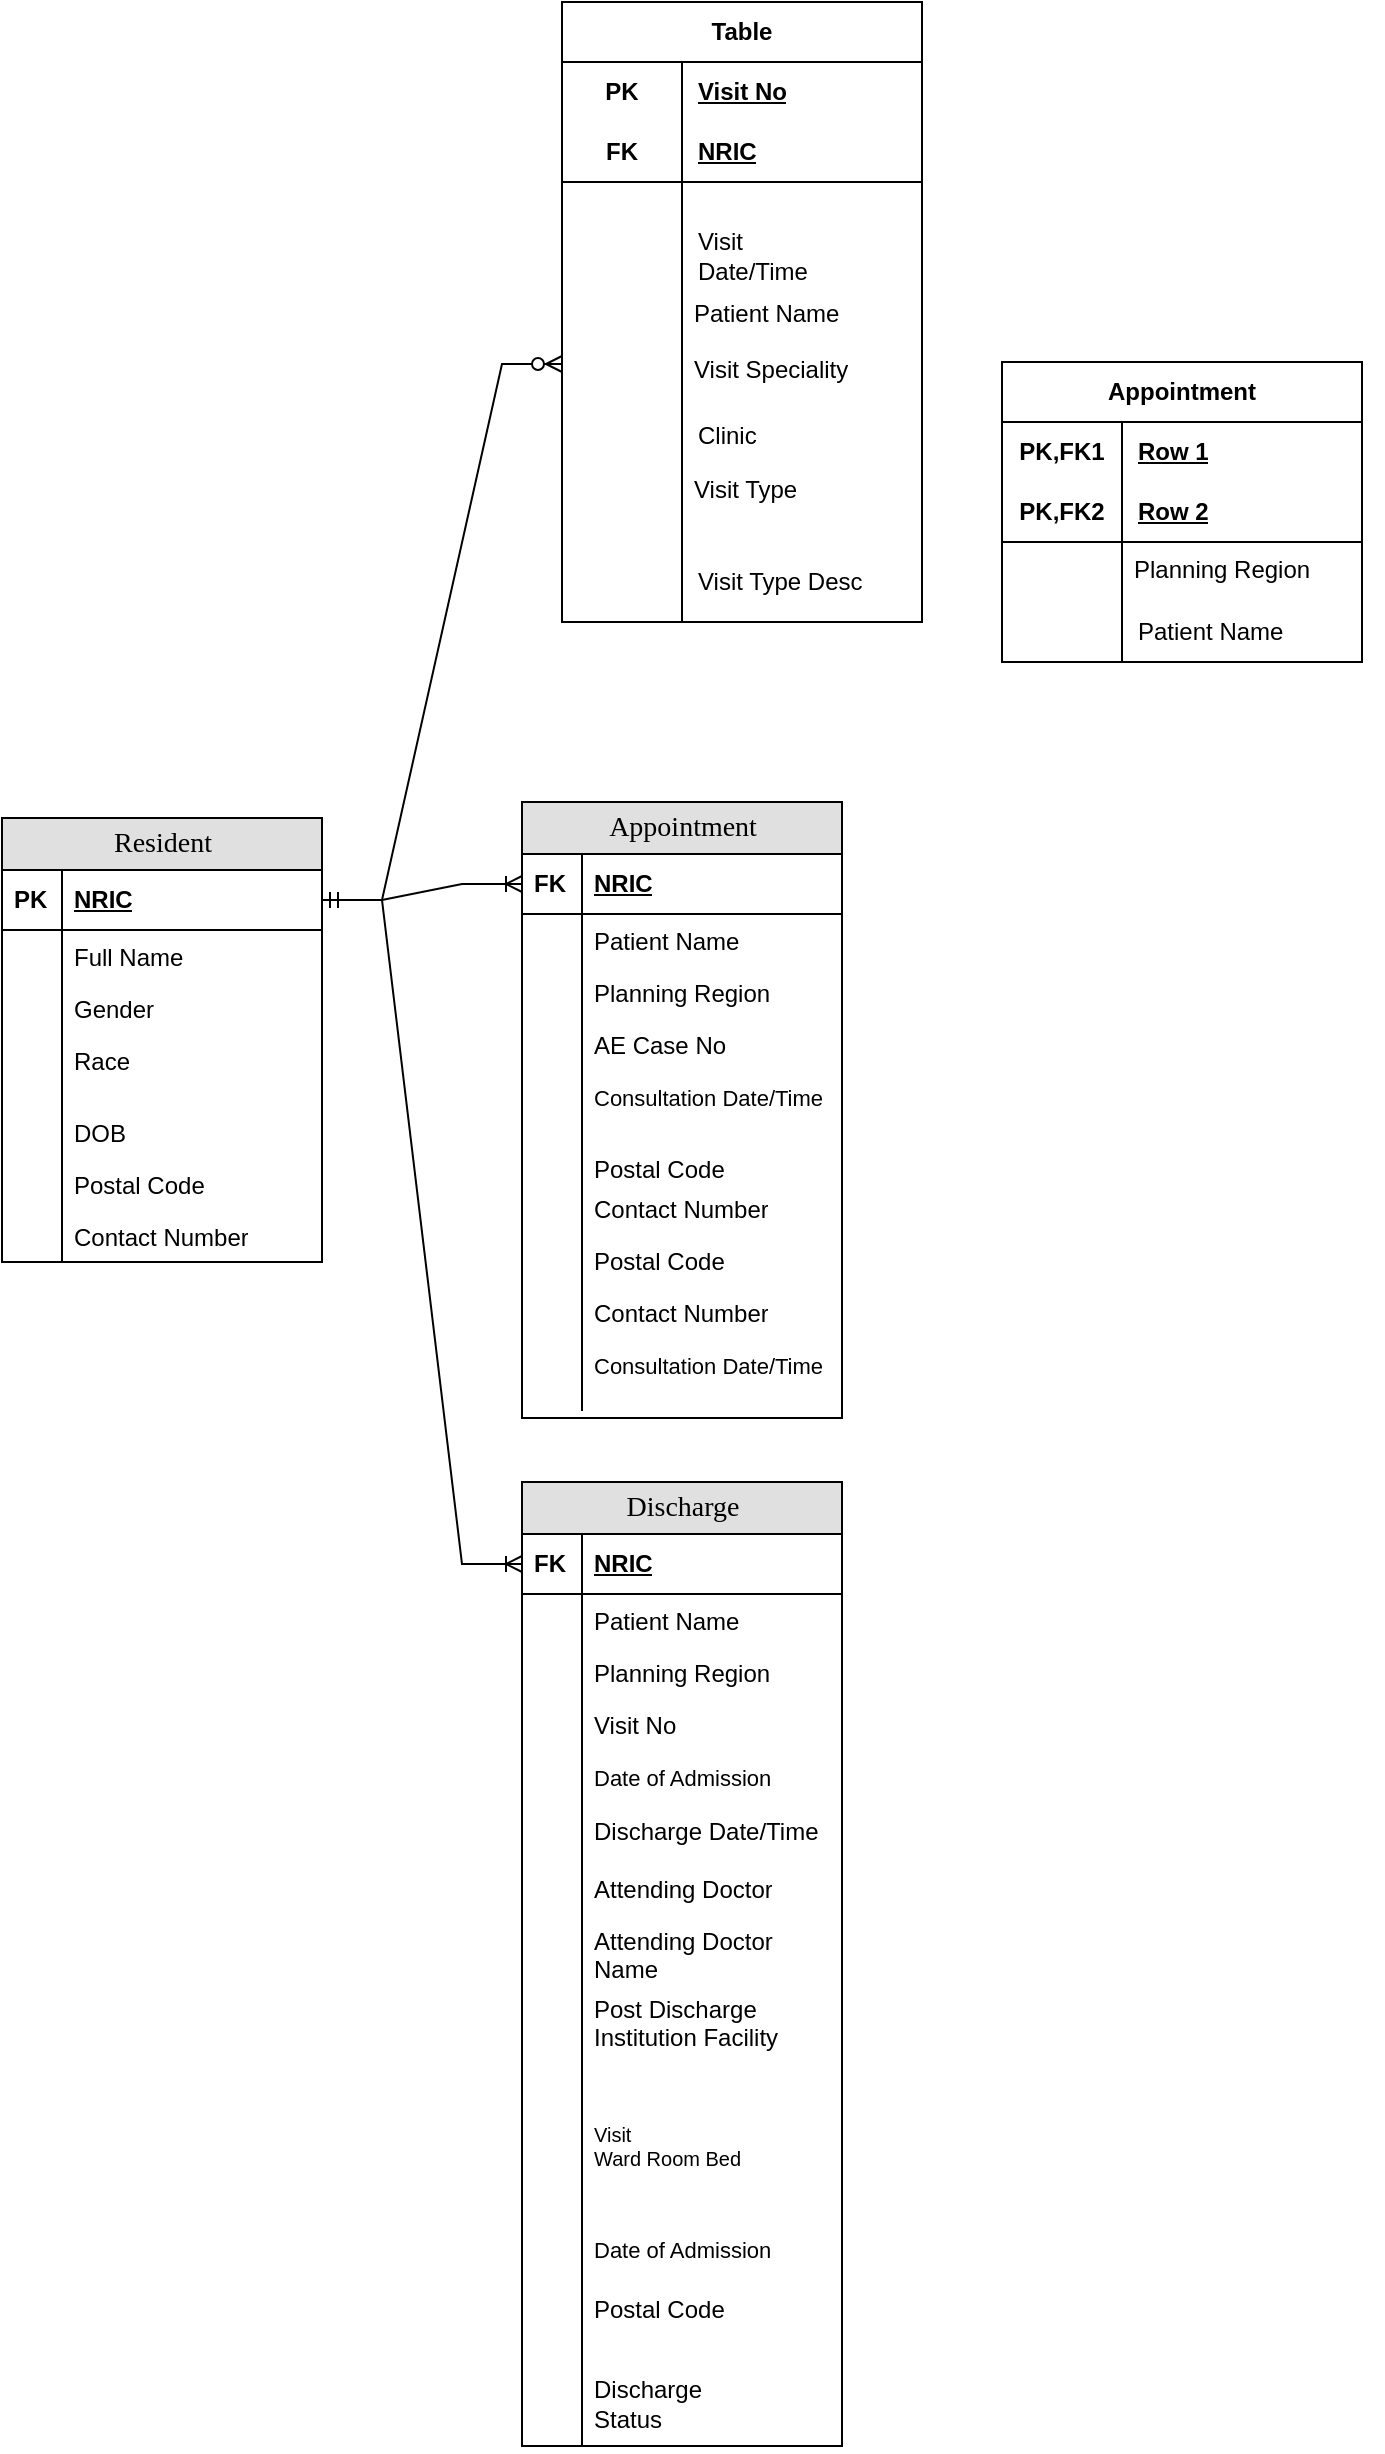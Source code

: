 <mxfile version="21.6.8" type="github">
  <diagram name="Page-1" id="e56a1550-8fbb-45ad-956c-1786394a9013">
    <mxGraphModel dx="739" dy="1280" grid="1" gridSize="10" guides="1" tooltips="1" connect="1" arrows="1" fold="1" page="1" pageScale="1" pageWidth="1100" pageHeight="850" background="none" math="0" shadow="0">
      <root>
        <object label="" Country="" id="0">
          <mxCell />
        </object>
        <mxCell id="1" parent="0" />
        <mxCell id="2e49270ec7c68f3f-80" value="Resident" style="swimlane;html=1;fontStyle=0;childLayout=stackLayout;horizontal=1;startSize=26;fillColor=#e0e0e0;horizontalStack=0;resizeParent=1;resizeLast=0;collapsible=1;marginBottom=0;swimlaneFillColor=#ffffff;align=center;rounded=0;shadow=0;comic=0;labelBackgroundColor=none;strokeWidth=1;fontFamily=Verdana;fontSize=14" parent="1" vertex="1">
          <mxGeometry x="30" y="358" width="160" height="222" as="geometry" />
        </mxCell>
        <object label="NRIC" id="2e49270ec7c68f3f-81">
          <mxCell style="shape=partialRectangle;top=0;left=0;right=0;bottom=1;html=1;align=left;verticalAlign=middle;fillColor=none;spacingLeft=34;spacingRight=4;whiteSpace=wrap;overflow=hidden;rotatable=0;points=[[0,0.5],[1,0.5]];portConstraint=eastwest;dropTarget=0;fontStyle=5;" parent="2e49270ec7c68f3f-80" vertex="1">
            <mxGeometry y="26" width="160" height="30" as="geometry" />
          </mxCell>
        </object>
        <mxCell id="2e49270ec7c68f3f-82" value="&lt;b&gt;PK&lt;/b&gt;" style="shape=partialRectangle;top=0;left=0;bottom=0;html=1;fillColor=none;align=left;verticalAlign=middle;spacingLeft=4;spacingRight=4;whiteSpace=wrap;overflow=hidden;rotatable=0;points=[];portConstraint=eastwest;part=1;" parent="2e49270ec7c68f3f-81" vertex="1" connectable="0">
          <mxGeometry width="30" height="30" as="geometry" />
        </mxCell>
        <mxCell id="2e49270ec7c68f3f-83" value="Full Name" style="shape=partialRectangle;top=0;left=0;right=0;bottom=0;html=1;align=left;verticalAlign=top;fillColor=none;spacingLeft=34;spacingRight=4;whiteSpace=wrap;overflow=hidden;rotatable=0;points=[[0,0.5],[1,0.5]];portConstraint=eastwest;dropTarget=0;" parent="2e49270ec7c68f3f-80" vertex="1">
          <mxGeometry y="56" width="160" height="26" as="geometry" />
        </mxCell>
        <mxCell id="2e49270ec7c68f3f-84" value="" style="shape=partialRectangle;top=0;left=0;bottom=0;html=1;fillColor=none;align=left;verticalAlign=top;spacingLeft=4;spacingRight=4;whiteSpace=wrap;overflow=hidden;rotatable=0;points=[];portConstraint=eastwest;part=1;" parent="2e49270ec7c68f3f-83" vertex="1" connectable="0">
          <mxGeometry width="30" height="26" as="geometry" />
        </mxCell>
        <mxCell id="2e49270ec7c68f3f-85" value="Gender" style="shape=partialRectangle;top=0;left=0;right=0;bottom=0;html=1;align=left;verticalAlign=top;fillColor=none;spacingLeft=34;spacingRight=4;whiteSpace=wrap;overflow=hidden;rotatable=0;points=[[0,0.5],[1,0.5]];portConstraint=eastwest;dropTarget=0;" parent="2e49270ec7c68f3f-80" vertex="1">
          <mxGeometry y="82" width="160" height="26" as="geometry" />
        </mxCell>
        <mxCell id="2e49270ec7c68f3f-86" value="" style="shape=partialRectangle;top=0;left=0;bottom=0;html=1;fillColor=none;align=left;verticalAlign=top;spacingLeft=4;spacingRight=4;whiteSpace=wrap;overflow=hidden;rotatable=0;points=[];portConstraint=eastwest;part=1;" parent="2e49270ec7c68f3f-85" vertex="1" connectable="0">
          <mxGeometry width="30" height="26" as="geometry" />
        </mxCell>
        <object label="Race&lt;br&gt;" NRIC="" id="2e49270ec7c68f3f-87">
          <mxCell style="shape=partialRectangle;top=0;left=0;right=0;bottom=0;html=1;align=left;verticalAlign=top;fillColor=none;spacingLeft=34;spacingRight=4;whiteSpace=wrap;overflow=hidden;rotatable=0;points=[[0,0.5],[1,0.5]];portConstraint=eastwest;dropTarget=0;" parent="2e49270ec7c68f3f-80" vertex="1">
            <mxGeometry y="108" width="160" height="26" as="geometry" />
          </mxCell>
        </object>
        <mxCell id="2e49270ec7c68f3f-88" value="" style="shape=partialRectangle;top=0;left=0;bottom=0;html=1;fillColor=none;align=left;verticalAlign=top;spacingLeft=4;spacingRight=4;whiteSpace=wrap;overflow=hidden;rotatable=0;points=[];portConstraint=eastwest;part=1;" parent="2e49270ec7c68f3f-87" vertex="1" connectable="0">
          <mxGeometry width="30" height="26" as="geometry" />
        </mxCell>
        <mxCell id="2e49270ec7c68f3f-89" value="" style="shape=partialRectangle;top=0;left=0;right=0;bottom=0;html=1;align=left;verticalAlign=top;fillColor=none;spacingLeft=34;spacingRight=4;whiteSpace=wrap;overflow=hidden;rotatable=0;points=[[0,0.5],[1,0.5]];portConstraint=eastwest;dropTarget=0;" parent="2e49270ec7c68f3f-80" vertex="1">
          <mxGeometry y="134" width="160" height="10" as="geometry" />
        </mxCell>
        <mxCell id="2e49270ec7c68f3f-90" value="" style="shape=partialRectangle;top=0;left=0;bottom=0;html=1;fillColor=none;align=left;verticalAlign=top;spacingLeft=4;spacingRight=4;whiteSpace=wrap;overflow=hidden;rotatable=0;points=[];portConstraint=eastwest;part=1;" parent="2e49270ec7c68f3f-89" vertex="1" connectable="0">
          <mxGeometry width="30" height="10" as="geometry" />
        </mxCell>
        <mxCell id="mO2ZwVABica-r8AVi01O-3" value="DOB" style="shape=partialRectangle;top=0;left=0;right=0;bottom=0;html=1;align=left;verticalAlign=top;fillColor=none;spacingLeft=34;spacingRight=4;whiteSpace=wrap;overflow=hidden;rotatable=0;points=[[0,0.5],[1,0.5]];portConstraint=eastwest;dropTarget=0;" vertex="1" parent="2e49270ec7c68f3f-80">
          <mxGeometry y="144" width="160" height="26" as="geometry" />
        </mxCell>
        <mxCell id="mO2ZwVABica-r8AVi01O-4" value="" style="shape=partialRectangle;top=0;left=0;bottom=0;html=1;fillColor=none;align=left;verticalAlign=top;spacingLeft=4;spacingRight=4;whiteSpace=wrap;overflow=hidden;rotatable=0;points=[];portConstraint=eastwest;part=1;" vertex="1" connectable="0" parent="mO2ZwVABica-r8AVi01O-3">
          <mxGeometry width="30" height="26" as="geometry" />
        </mxCell>
        <mxCell id="mO2ZwVABica-r8AVi01O-5" value="Postal Code" style="shape=partialRectangle;top=0;left=0;right=0;bottom=0;html=1;align=left;verticalAlign=top;fillColor=none;spacingLeft=34;spacingRight=4;whiteSpace=wrap;overflow=hidden;rotatable=0;points=[[0,0.5],[1,0.5]];portConstraint=eastwest;dropTarget=0;" vertex="1" parent="2e49270ec7c68f3f-80">
          <mxGeometry y="170" width="160" height="26" as="geometry" />
        </mxCell>
        <mxCell id="mO2ZwVABica-r8AVi01O-6" value="" style="shape=partialRectangle;top=0;left=0;bottom=0;html=1;fillColor=none;align=left;verticalAlign=top;spacingLeft=4;spacingRight=4;whiteSpace=wrap;overflow=hidden;rotatable=0;points=[];portConstraint=eastwest;part=1;" vertex="1" connectable="0" parent="mO2ZwVABica-r8AVi01O-5">
          <mxGeometry width="30" height="26" as="geometry" />
        </mxCell>
        <mxCell id="mO2ZwVABica-r8AVi01O-7" value="Contact Number" style="shape=partialRectangle;top=0;left=0;right=0;bottom=0;html=1;align=left;verticalAlign=top;fillColor=none;spacingLeft=34;spacingRight=4;whiteSpace=wrap;overflow=hidden;rotatable=0;points=[[0,0.5],[1,0.5]];portConstraint=eastwest;dropTarget=0;" vertex="1" parent="2e49270ec7c68f3f-80">
          <mxGeometry y="196" width="160" height="26" as="geometry" />
        </mxCell>
        <mxCell id="mO2ZwVABica-r8AVi01O-8" value="" style="shape=partialRectangle;top=0;left=0;bottom=0;html=1;fillColor=none;align=left;verticalAlign=top;spacingLeft=4;spacingRight=4;whiteSpace=wrap;overflow=hidden;rotatable=0;points=[];portConstraint=eastwest;part=1;" vertex="1" connectable="0" parent="mO2ZwVABica-r8AVi01O-7">
          <mxGeometry width="30" height="26" as="geometry" />
        </mxCell>
        <mxCell id="mO2ZwVABica-r8AVi01O-9" value="Appointment" style="swimlane;html=1;fontStyle=0;childLayout=stackLayout;horizontal=1;startSize=26;fillColor=#e0e0e0;horizontalStack=0;resizeParent=1;resizeLast=0;collapsible=1;marginBottom=0;swimlaneFillColor=#ffffff;align=center;rounded=0;shadow=0;comic=0;labelBackgroundColor=none;strokeWidth=1;fontFamily=Verdana;fontSize=14" vertex="1" parent="1">
          <mxGeometry x="290" y="350" width="160" height="308" as="geometry" />
        </mxCell>
        <object label="NRIC" id="mO2ZwVABica-r8AVi01O-10">
          <mxCell style="shape=partialRectangle;top=0;left=0;right=0;bottom=1;html=1;align=left;verticalAlign=middle;fillColor=none;spacingLeft=34;spacingRight=4;whiteSpace=wrap;overflow=hidden;rotatable=0;points=[[0,0.5],[1,0.5]];portConstraint=eastwest;dropTarget=0;fontStyle=5;" vertex="1" parent="mO2ZwVABica-r8AVi01O-9">
            <mxGeometry y="26" width="160" height="30" as="geometry" />
          </mxCell>
        </object>
        <mxCell id="mO2ZwVABica-r8AVi01O-11" value="&lt;b&gt;FK&lt;/b&gt;" style="shape=partialRectangle;top=0;left=0;bottom=0;html=1;fillColor=none;align=left;verticalAlign=middle;spacingLeft=4;spacingRight=4;whiteSpace=wrap;overflow=hidden;rotatable=0;points=[];portConstraint=eastwest;part=1;" vertex="1" connectable="0" parent="mO2ZwVABica-r8AVi01O-10">
          <mxGeometry width="30" height="30" as="geometry" />
        </mxCell>
        <mxCell id="mO2ZwVABica-r8AVi01O-12" value="Patient Name" style="shape=partialRectangle;top=0;left=0;right=0;bottom=0;html=1;align=left;verticalAlign=top;fillColor=none;spacingLeft=34;spacingRight=4;whiteSpace=wrap;overflow=hidden;rotatable=0;points=[[0,0.5],[1,0.5]];portConstraint=eastwest;dropTarget=0;" vertex="1" parent="mO2ZwVABica-r8AVi01O-9">
          <mxGeometry y="56" width="160" height="26" as="geometry" />
        </mxCell>
        <mxCell id="mO2ZwVABica-r8AVi01O-13" value="" style="shape=partialRectangle;top=0;left=0;bottom=0;html=1;fillColor=none;align=left;verticalAlign=top;spacingLeft=4;spacingRight=4;whiteSpace=wrap;overflow=hidden;rotatable=0;points=[];portConstraint=eastwest;part=1;" vertex="1" connectable="0" parent="mO2ZwVABica-r8AVi01O-12">
          <mxGeometry width="30" height="26" as="geometry" />
        </mxCell>
        <mxCell id="mO2ZwVABica-r8AVi01O-14" value="Planning Region" style="shape=partialRectangle;top=0;left=0;right=0;bottom=0;html=1;align=left;verticalAlign=top;fillColor=none;spacingLeft=34;spacingRight=4;whiteSpace=wrap;overflow=hidden;rotatable=0;points=[[0,0.5],[1,0.5]];portConstraint=eastwest;dropTarget=0;" vertex="1" parent="mO2ZwVABica-r8AVi01O-9">
          <mxGeometry y="82" width="160" height="26" as="geometry" />
        </mxCell>
        <mxCell id="mO2ZwVABica-r8AVi01O-15" value="" style="shape=partialRectangle;top=0;left=0;bottom=0;html=1;fillColor=none;align=left;verticalAlign=top;spacingLeft=4;spacingRight=4;whiteSpace=wrap;overflow=hidden;rotatable=0;points=[];portConstraint=eastwest;part=1;" vertex="1" connectable="0" parent="mO2ZwVABica-r8AVi01O-14">
          <mxGeometry width="30" height="26" as="geometry" />
        </mxCell>
        <object label="AE Case No" NRIC="" id="mO2ZwVABica-r8AVi01O-16">
          <mxCell style="shape=partialRectangle;top=0;left=0;right=0;bottom=0;html=1;align=left;verticalAlign=top;fillColor=none;spacingLeft=34;spacingRight=4;whiteSpace=wrap;overflow=hidden;rotatable=0;points=[[0,0.5],[1,0.5]];portConstraint=eastwest;dropTarget=0;" vertex="1" parent="mO2ZwVABica-r8AVi01O-9">
            <mxGeometry y="108" width="160" height="26" as="geometry" />
          </mxCell>
        </object>
        <mxCell id="mO2ZwVABica-r8AVi01O-17" value="" style="shape=partialRectangle;top=0;left=0;bottom=0;html=1;fillColor=none;align=left;verticalAlign=top;spacingLeft=4;spacingRight=4;whiteSpace=wrap;overflow=hidden;rotatable=0;points=[];portConstraint=eastwest;part=1;" vertex="1" connectable="0" parent="mO2ZwVABica-r8AVi01O-16">
          <mxGeometry width="30" height="26" as="geometry" />
        </mxCell>
        <mxCell id="mO2ZwVABica-r8AVi01O-20" value="&lt;font style=&quot;font-size: 11px;&quot;&gt;Consultation Date/Time&lt;/font&gt;" style="shape=partialRectangle;top=0;left=0;right=0;bottom=0;html=1;align=left;verticalAlign=top;fillColor=none;spacingLeft=34;spacingRight=4;whiteSpace=wrap;overflow=hidden;rotatable=0;points=[[0,0.5],[1,0.5]];portConstraint=eastwest;dropTarget=0;" vertex="1" parent="mO2ZwVABica-r8AVi01O-9">
          <mxGeometry y="134" width="160" height="36" as="geometry" />
        </mxCell>
        <mxCell id="mO2ZwVABica-r8AVi01O-21" value="" style="shape=partialRectangle;top=0;left=0;bottom=0;html=1;fillColor=none;align=left;verticalAlign=top;spacingLeft=4;spacingRight=4;whiteSpace=wrap;overflow=hidden;rotatable=0;points=[];portConstraint=eastwest;part=1;" vertex="1" connectable="0" parent="mO2ZwVABica-r8AVi01O-20">
          <mxGeometry width="30" height="36" as="geometry" />
        </mxCell>
        <mxCell id="mO2ZwVABica-r8AVi01O-22" value="Postal Code" style="shape=partialRectangle;top=0;left=0;right=0;bottom=0;html=1;align=left;verticalAlign=top;fillColor=none;spacingLeft=34;spacingRight=4;whiteSpace=wrap;overflow=hidden;rotatable=0;points=[[0,0.5],[1,0.5]];portConstraint=eastwest;dropTarget=0;" vertex="1" parent="mO2ZwVABica-r8AVi01O-9">
          <mxGeometry y="170" width="160" height="20" as="geometry" />
        </mxCell>
        <mxCell id="mO2ZwVABica-r8AVi01O-23" value="" style="shape=partialRectangle;top=0;left=0;bottom=0;html=1;fillColor=none;align=left;verticalAlign=top;spacingLeft=4;spacingRight=4;whiteSpace=wrap;overflow=hidden;rotatable=0;points=[];portConstraint=eastwest;part=1;" vertex="1" connectable="0" parent="mO2ZwVABica-r8AVi01O-22">
          <mxGeometry width="30" height="20.0" as="geometry" />
        </mxCell>
        <mxCell id="mO2ZwVABica-r8AVi01O-24" value="Contact Number" style="shape=partialRectangle;top=0;left=0;right=0;bottom=0;html=1;align=left;verticalAlign=top;fillColor=none;spacingLeft=34;spacingRight=4;whiteSpace=wrap;overflow=hidden;rotatable=0;points=[[0,0.5],[1,0.5]];portConstraint=eastwest;dropTarget=0;" vertex="1" parent="mO2ZwVABica-r8AVi01O-9">
          <mxGeometry y="190" width="160" height="26" as="geometry" />
        </mxCell>
        <mxCell id="mO2ZwVABica-r8AVi01O-25" value="" style="shape=partialRectangle;top=0;left=0;bottom=0;html=1;fillColor=none;align=left;verticalAlign=top;spacingLeft=4;spacingRight=4;whiteSpace=wrap;overflow=hidden;rotatable=0;points=[];portConstraint=eastwest;part=1;" vertex="1" connectable="0" parent="mO2ZwVABica-r8AVi01O-24">
          <mxGeometry width="30" height="26" as="geometry" />
        </mxCell>
        <mxCell id="mO2ZwVABica-r8AVi01O-32" value="Postal Code" style="shape=partialRectangle;top=0;left=0;right=0;bottom=0;html=1;align=left;verticalAlign=top;fillColor=none;spacingLeft=34;spacingRight=4;whiteSpace=wrap;overflow=hidden;rotatable=0;points=[[0,0.5],[1,0.5]];portConstraint=eastwest;dropTarget=0;" vertex="1" parent="mO2ZwVABica-r8AVi01O-9">
          <mxGeometry y="216" width="160" height="26" as="geometry" />
        </mxCell>
        <mxCell id="mO2ZwVABica-r8AVi01O-33" value="" style="shape=partialRectangle;top=0;left=0;bottom=0;html=1;fillColor=none;align=left;verticalAlign=top;spacingLeft=4;spacingRight=4;whiteSpace=wrap;overflow=hidden;rotatable=0;points=[];portConstraint=eastwest;part=1;" vertex="1" connectable="0" parent="mO2ZwVABica-r8AVi01O-32">
          <mxGeometry width="30" height="26" as="geometry" />
        </mxCell>
        <mxCell id="mO2ZwVABica-r8AVi01O-34" value="Contact Number" style="shape=partialRectangle;top=0;left=0;right=0;bottom=0;html=1;align=left;verticalAlign=top;fillColor=none;spacingLeft=34;spacingRight=4;whiteSpace=wrap;overflow=hidden;rotatable=0;points=[[0,0.5],[1,0.5]];portConstraint=eastwest;dropTarget=0;" vertex="1" parent="mO2ZwVABica-r8AVi01O-9">
          <mxGeometry y="242" width="160" height="26" as="geometry" />
        </mxCell>
        <mxCell id="mO2ZwVABica-r8AVi01O-35" value="" style="shape=partialRectangle;top=0;left=0;bottom=0;html=1;fillColor=none;align=left;verticalAlign=top;spacingLeft=4;spacingRight=4;whiteSpace=wrap;overflow=hidden;rotatable=0;points=[];portConstraint=eastwest;part=1;" vertex="1" connectable="0" parent="mO2ZwVABica-r8AVi01O-34">
          <mxGeometry width="30" height="26" as="geometry" />
        </mxCell>
        <mxCell id="mO2ZwVABica-r8AVi01O-154" value="&lt;font style=&quot;font-size: 11px;&quot;&gt;Consultation Date/Time&lt;/font&gt;" style="shape=partialRectangle;top=0;left=0;right=0;bottom=0;html=1;align=left;verticalAlign=top;fillColor=none;spacingLeft=34;spacingRight=4;whiteSpace=wrap;overflow=hidden;rotatable=0;points=[[0,0.5],[1,0.5]];portConstraint=eastwest;dropTarget=0;" vertex="1" parent="mO2ZwVABica-r8AVi01O-9">
          <mxGeometry y="268" width="160" height="36" as="geometry" />
        </mxCell>
        <mxCell id="mO2ZwVABica-r8AVi01O-155" value="" style="shape=partialRectangle;top=0;left=0;bottom=0;html=1;fillColor=none;align=left;verticalAlign=top;spacingLeft=4;spacingRight=4;whiteSpace=wrap;overflow=hidden;rotatable=0;points=[];portConstraint=eastwest;part=1;" vertex="1" connectable="0" parent="mO2ZwVABica-r8AVi01O-154">
          <mxGeometry width="30" height="36" as="geometry" />
        </mxCell>
        <mxCell id="mO2ZwVABica-r8AVi01O-36" value="Discharge" style="swimlane;html=1;fontStyle=0;childLayout=stackLayout;horizontal=1;startSize=26;fillColor=#e0e0e0;horizontalStack=0;resizeParent=1;resizeLast=0;collapsible=1;marginBottom=0;swimlaneFillColor=#ffffff;align=center;rounded=0;shadow=0;comic=0;labelBackgroundColor=none;strokeWidth=1;fontFamily=Verdana;fontSize=14" vertex="1" parent="1">
          <mxGeometry x="290" y="690" width="160" height="482" as="geometry" />
        </mxCell>
        <object label="NRIC" id="mO2ZwVABica-r8AVi01O-37">
          <mxCell style="shape=partialRectangle;top=0;left=0;right=0;bottom=1;html=1;align=left;verticalAlign=middle;fillColor=none;spacingLeft=34;spacingRight=4;whiteSpace=wrap;overflow=hidden;rotatable=0;points=[[0,0.5],[1,0.5]];portConstraint=eastwest;dropTarget=0;fontStyle=5;" vertex="1" parent="mO2ZwVABica-r8AVi01O-36">
            <mxGeometry y="26" width="160" height="30" as="geometry" />
          </mxCell>
        </object>
        <mxCell id="mO2ZwVABica-r8AVi01O-38" value="&lt;b&gt;FK&lt;/b&gt;" style="shape=partialRectangle;top=0;left=0;bottom=0;html=1;fillColor=none;align=left;verticalAlign=middle;spacingLeft=4;spacingRight=4;whiteSpace=wrap;overflow=hidden;rotatable=0;points=[];portConstraint=eastwest;part=1;" vertex="1" connectable="0" parent="mO2ZwVABica-r8AVi01O-37">
          <mxGeometry width="30" height="30" as="geometry" />
        </mxCell>
        <mxCell id="mO2ZwVABica-r8AVi01O-39" value="Patient Name" style="shape=partialRectangle;top=0;left=0;right=0;bottom=0;html=1;align=left;verticalAlign=top;fillColor=none;spacingLeft=34;spacingRight=4;whiteSpace=wrap;overflow=hidden;rotatable=0;points=[[0,0.5],[1,0.5]];portConstraint=eastwest;dropTarget=0;" vertex="1" parent="mO2ZwVABica-r8AVi01O-36">
          <mxGeometry y="56" width="160" height="26" as="geometry" />
        </mxCell>
        <mxCell id="mO2ZwVABica-r8AVi01O-40" value="" style="shape=partialRectangle;top=0;left=0;bottom=0;html=1;fillColor=none;align=left;verticalAlign=top;spacingLeft=4;spacingRight=4;whiteSpace=wrap;overflow=hidden;rotatable=0;points=[];portConstraint=eastwest;part=1;" vertex="1" connectable="0" parent="mO2ZwVABica-r8AVi01O-39">
          <mxGeometry width="30" height="26" as="geometry" />
        </mxCell>
        <mxCell id="mO2ZwVABica-r8AVi01O-41" value="Planning Region" style="shape=partialRectangle;top=0;left=0;right=0;bottom=0;html=1;align=left;verticalAlign=top;fillColor=none;spacingLeft=34;spacingRight=4;whiteSpace=wrap;overflow=hidden;rotatable=0;points=[[0,0.5],[1,0.5]];portConstraint=eastwest;dropTarget=0;" vertex="1" parent="mO2ZwVABica-r8AVi01O-36">
          <mxGeometry y="82" width="160" height="26" as="geometry" />
        </mxCell>
        <mxCell id="mO2ZwVABica-r8AVi01O-42" value="" style="shape=partialRectangle;top=0;left=0;bottom=0;html=1;fillColor=none;align=left;verticalAlign=top;spacingLeft=4;spacingRight=4;whiteSpace=wrap;overflow=hidden;rotatable=0;points=[];portConstraint=eastwest;part=1;" vertex="1" connectable="0" parent="mO2ZwVABica-r8AVi01O-41">
          <mxGeometry width="30" height="26" as="geometry" />
        </mxCell>
        <object label="Visit No" NRIC="" id="mO2ZwVABica-r8AVi01O-43">
          <mxCell style="shape=partialRectangle;top=0;left=0;right=0;bottom=0;html=1;align=left;verticalAlign=top;fillColor=none;spacingLeft=34;spacingRight=4;whiteSpace=wrap;overflow=hidden;rotatable=0;points=[[0,0.5],[1,0.5]];portConstraint=eastwest;dropTarget=0;" vertex="1" parent="mO2ZwVABica-r8AVi01O-36">
            <mxGeometry y="108" width="160" height="26" as="geometry" />
          </mxCell>
        </object>
        <mxCell id="mO2ZwVABica-r8AVi01O-44" value="" style="shape=partialRectangle;top=0;left=0;bottom=0;html=1;fillColor=none;align=left;verticalAlign=top;spacingLeft=4;spacingRight=4;whiteSpace=wrap;overflow=hidden;rotatable=0;points=[];portConstraint=eastwest;part=1;" vertex="1" connectable="0" parent="mO2ZwVABica-r8AVi01O-43">
          <mxGeometry width="30" height="26" as="geometry" />
        </mxCell>
        <mxCell id="mO2ZwVABica-r8AVi01O-45" value="&lt;font style=&quot;font-size: 11px;&quot;&gt;Date of Admission&lt;/font&gt;" style="shape=partialRectangle;top=0;left=0;right=0;bottom=0;html=1;align=left;verticalAlign=top;fillColor=none;spacingLeft=34;spacingRight=4;whiteSpace=wrap;overflow=hidden;rotatable=0;points=[[0,0.5],[1,0.5]];portConstraint=eastwest;dropTarget=0;" vertex="1" parent="mO2ZwVABica-r8AVi01O-36">
          <mxGeometry y="134" width="160" height="26" as="geometry" />
        </mxCell>
        <mxCell id="mO2ZwVABica-r8AVi01O-46" value="" style="shape=partialRectangle;top=0;left=0;bottom=0;html=1;fillColor=none;align=left;verticalAlign=top;spacingLeft=4;spacingRight=4;whiteSpace=wrap;overflow=hidden;rotatable=0;points=[];portConstraint=eastwest;part=1;" vertex="1" connectable="0" parent="mO2ZwVABica-r8AVi01O-45">
          <mxGeometry width="30" height="26" as="geometry" />
        </mxCell>
        <mxCell id="mO2ZwVABica-r8AVi01O-47" value="Discharge Date/Time" style="shape=partialRectangle;top=0;left=0;right=0;bottom=0;html=1;align=left;verticalAlign=middle;fillColor=none;spacingLeft=34;spacingRight=4;whiteSpace=wrap;overflow=hidden;rotatable=0;points=[[0,0.5],[1,0.5]];portConstraint=eastwest;dropTarget=0;" vertex="1" parent="mO2ZwVABica-r8AVi01O-36">
          <mxGeometry y="160" width="160" height="30" as="geometry" />
        </mxCell>
        <mxCell id="mO2ZwVABica-r8AVi01O-48" value="" style="shape=partialRectangle;top=0;left=0;bottom=0;html=1;fillColor=none;align=left;verticalAlign=top;spacingLeft=4;spacingRight=4;whiteSpace=wrap;overflow=hidden;rotatable=0;points=[];portConstraint=eastwest;part=1;" vertex="1" connectable="0" parent="mO2ZwVABica-r8AVi01O-47">
          <mxGeometry width="30" height="30" as="geometry" />
        </mxCell>
        <mxCell id="mO2ZwVABica-r8AVi01O-49" value="Attending Doctor" style="shape=partialRectangle;top=0;left=0;right=0;bottom=0;html=1;align=left;verticalAlign=top;fillColor=none;spacingLeft=34;spacingRight=4;whiteSpace=wrap;overflow=hidden;rotatable=0;points=[[0,0.5],[1,0.5]];portConstraint=eastwest;dropTarget=0;" vertex="1" parent="mO2ZwVABica-r8AVi01O-36">
          <mxGeometry y="190" width="160" height="26" as="geometry" />
        </mxCell>
        <mxCell id="mO2ZwVABica-r8AVi01O-50" value="" style="shape=partialRectangle;top=0;left=0;bottom=0;html=1;fillColor=none;align=left;verticalAlign=top;spacingLeft=4;spacingRight=4;whiteSpace=wrap;overflow=hidden;rotatable=0;points=[];portConstraint=eastwest;part=1;" vertex="1" connectable="0" parent="mO2ZwVABica-r8AVi01O-49">
          <mxGeometry width="30" height="26" as="geometry" />
        </mxCell>
        <mxCell id="mO2ZwVABica-r8AVi01O-53" value="Attending Doctor Name" style="shape=partialRectangle;top=0;left=0;right=0;bottom=0;html=1;align=left;verticalAlign=top;fillColor=none;spacingLeft=34;spacingRight=4;whiteSpace=wrap;overflow=hidden;rotatable=0;points=[[0,0.5],[1,0.5]];portConstraint=eastwest;dropTarget=0;" vertex="1" parent="mO2ZwVABica-r8AVi01O-36">
          <mxGeometry y="216" width="160" height="34" as="geometry" />
        </mxCell>
        <mxCell id="mO2ZwVABica-r8AVi01O-54" value="" style="shape=partialRectangle;top=0;left=0;bottom=0;html=1;fillColor=none;align=left;verticalAlign=top;spacingLeft=4;spacingRight=4;whiteSpace=wrap;overflow=hidden;rotatable=0;points=[];portConstraint=eastwest;part=1;" vertex="1" connectable="0" parent="mO2ZwVABica-r8AVi01O-53">
          <mxGeometry width="30" height="34" as="geometry" />
        </mxCell>
        <mxCell id="mO2ZwVABica-r8AVi01O-51" value="Post Discharge Institution Facility" style="shape=partialRectangle;top=0;left=0;right=0;bottom=0;html=1;align=left;verticalAlign=top;fillColor=none;spacingLeft=34;spacingRight=4;whiteSpace=wrap;overflow=hidden;rotatable=0;points=[[0,0.5],[1,0.5]];portConstraint=eastwest;dropTarget=0;" vertex="1" parent="mO2ZwVABica-r8AVi01O-36">
          <mxGeometry y="250" width="160" height="50" as="geometry" />
        </mxCell>
        <mxCell id="mO2ZwVABica-r8AVi01O-52" value="" style="shape=partialRectangle;top=0;left=0;bottom=0;html=1;fillColor=none;align=left;verticalAlign=top;spacingLeft=4;spacingRight=4;whiteSpace=wrap;overflow=hidden;rotatable=0;points=[];portConstraint=eastwest;part=1;" vertex="1" connectable="0" parent="mO2ZwVABica-r8AVi01O-51">
          <mxGeometry width="30" height="50" as="geometry" />
        </mxCell>
        <mxCell id="mO2ZwVABica-r8AVi01O-55" value="&lt;font style=&quot;font-size: 10px;&quot;&gt;&lt;br&gt;&lt;/font&gt;&lt;table style=&quot;width: 179pt; font-size: 10px;&quot; width=&quot;238&quot; cellspacing=&quot;0&quot; cellpadding=&quot;0&quot; border=&quot;0&quot;&gt;&lt;tbody&gt;&lt;tr style=&quot;height:14.5pt&quot; height=&quot;19&quot;&gt;  &lt;td style=&quot;height:14.5pt;width:179pt&quot; width=&quot;238&quot; class=&quot;xl65&quot; height=&quot;19&quot;&gt;&lt;font style=&quot;font-size: 10px;&quot;&gt;Visit&lt;br&gt;  Ward Room Bed&lt;/font&gt;&lt;/td&gt;&lt;/tr&gt;&lt;/tbody&gt;&lt;/table&gt;" style="shape=partialRectangle;top=0;left=0;right=0;bottom=0;html=1;align=left;verticalAlign=top;fillColor=none;spacingLeft=34;spacingRight=4;whiteSpace=wrap;overflow=hidden;rotatable=0;points=[[0,0.5],[1,0.5]];portConstraint=eastwest;dropTarget=0;" vertex="1" parent="mO2ZwVABica-r8AVi01O-36">
          <mxGeometry y="300" width="160" height="70" as="geometry" />
        </mxCell>
        <mxCell id="mO2ZwVABica-r8AVi01O-56" value="" style="shape=partialRectangle;top=0;left=0;bottom=0;html=1;fillColor=none;align=left;verticalAlign=top;spacingLeft=4;spacingRight=4;whiteSpace=wrap;overflow=hidden;rotatable=0;points=[];portConstraint=eastwest;part=1;" vertex="1" connectable="0" parent="mO2ZwVABica-r8AVi01O-55">
          <mxGeometry width="30" height="70" as="geometry" />
        </mxCell>
        <mxCell id="mO2ZwVABica-r8AVi01O-57" value="&lt;font style=&quot;font-size: 11px;&quot;&gt;Date of Admission&lt;/font&gt;" style="shape=partialRectangle;top=0;left=0;right=0;bottom=0;html=1;align=left;verticalAlign=top;fillColor=none;spacingLeft=34;spacingRight=4;whiteSpace=wrap;overflow=hidden;rotatable=0;points=[[0,0.5],[1,0.5]];portConstraint=eastwest;dropTarget=0;" vertex="1" parent="mO2ZwVABica-r8AVi01O-36">
          <mxGeometry y="370" width="160" height="30" as="geometry" />
        </mxCell>
        <mxCell id="mO2ZwVABica-r8AVi01O-58" value="" style="shape=partialRectangle;top=0;left=0;bottom=0;html=1;fillColor=none;align=left;verticalAlign=top;spacingLeft=4;spacingRight=4;whiteSpace=wrap;overflow=hidden;rotatable=0;points=[];portConstraint=eastwest;part=1;" vertex="1" connectable="0" parent="mO2ZwVABica-r8AVi01O-57">
          <mxGeometry width="30" height="30" as="geometry" />
        </mxCell>
        <mxCell id="mO2ZwVABica-r8AVi01O-149" value="Postal Code" style="shape=partialRectangle;top=0;left=0;right=0;bottom=0;html=1;align=left;verticalAlign=top;fillColor=none;spacingLeft=34;spacingRight=4;whiteSpace=wrap;overflow=hidden;rotatable=0;points=[[0,0.5],[1,0.5]];portConstraint=eastwest;dropTarget=0;" vertex="1" parent="mO2ZwVABica-r8AVi01O-36">
          <mxGeometry y="400" width="160" height="26" as="geometry" />
        </mxCell>
        <mxCell id="mO2ZwVABica-r8AVi01O-150" value="" style="shape=partialRectangle;top=0;left=0;bottom=0;html=1;fillColor=none;align=left;verticalAlign=top;spacingLeft=4;spacingRight=4;whiteSpace=wrap;overflow=hidden;rotatable=0;points=[];portConstraint=eastwest;part=1;" vertex="1" connectable="0" parent="mO2ZwVABica-r8AVi01O-149">
          <mxGeometry width="30" height="26" as="geometry" />
        </mxCell>
        <mxCell id="mO2ZwVABica-r8AVi01O-152" value="&lt;table style=&quot;border-collapse:&lt;br/&gt; collapse;width:179pt&quot; width=&quot;238&quot; cellspacing=&quot;0&quot; cellpadding=&quot;0&quot; border=&quot;0&quot;&gt;&lt;tbody&gt;&lt;tr style=&quot;height:14.5pt&quot; height=&quot;19&quot;&gt;&lt;br/&gt;  &lt;td style=&quot;height:14.5pt;width:179pt&quot; width=&quot;238&quot; class=&quot;xl65&quot; height=&quot;19&quot;&gt;Discharge&lt;br/&gt;  Status&lt;/td&gt;&lt;/tr&gt;&lt;/tbody&gt;&lt;/table&gt;" style="shape=partialRectangle;top=0;left=0;right=0;bottom=0;html=1;align=left;verticalAlign=top;fillColor=none;spacingLeft=34;spacingRight=4;whiteSpace=wrap;overflow=hidden;rotatable=0;points=[[0,0.5],[1,0.5]];portConstraint=eastwest;dropTarget=0;" vertex="1" parent="mO2ZwVABica-r8AVi01O-36">
          <mxGeometry y="426" width="160" height="56" as="geometry" />
        </mxCell>
        <mxCell id="mO2ZwVABica-r8AVi01O-153" value="" style="shape=partialRectangle;top=0;left=0;bottom=0;html=1;fillColor=none;align=left;verticalAlign=top;spacingLeft=4;spacingRight=4;whiteSpace=wrap;overflow=hidden;rotatable=0;points=[];portConstraint=eastwest;part=1;" vertex="1" connectable="0" parent="mO2ZwVABica-r8AVi01O-152">
          <mxGeometry width="30" height="56" as="geometry" />
        </mxCell>
        <mxCell id="mO2ZwVABica-r8AVi01O-59" value="" style="edgeStyle=entityRelationEdgeStyle;fontSize=12;html=1;endArrow=ERzeroToMany;startArrow=ERmandOne;rounded=0;entryX=0;entryY=0.5;entryDx=0;entryDy=0;" edge="1" parent="1" source="2e49270ec7c68f3f-81">
          <mxGeometry width="100" height="100" relative="1" as="geometry">
            <mxPoint x="200" y="239" as="sourcePoint" />
            <mxPoint x="310" y="131" as="targetPoint" />
          </mxGeometry>
        </mxCell>
        <mxCell id="mO2ZwVABica-r8AVi01O-64" value="" style="edgeStyle=entityRelationEdgeStyle;fontSize=12;html=1;endArrow=ERoneToMany;startArrow=ERmandOne;rounded=0;entryX=0;entryY=0.5;entryDx=0;entryDy=0;" edge="1" parent="1" source="2e49270ec7c68f3f-81" target="mO2ZwVABica-r8AVi01O-10">
          <mxGeometry width="100" height="100" relative="1" as="geometry">
            <mxPoint x="340" y="500" as="sourcePoint" />
            <mxPoint x="440" y="400" as="targetPoint" />
          </mxGeometry>
        </mxCell>
        <mxCell id="mO2ZwVABica-r8AVi01O-65" value="" style="edgeStyle=entityRelationEdgeStyle;fontSize=12;html=1;endArrow=ERoneToMany;startArrow=ERmandOne;rounded=0;exitX=1;exitY=0.5;exitDx=0;exitDy=0;entryX=0;entryY=0.5;entryDx=0;entryDy=0;" edge="1" parent="1" source="2e49270ec7c68f3f-81" target="mO2ZwVABica-r8AVi01O-37">
          <mxGeometry width="100" height="100" relative="1" as="geometry">
            <mxPoint x="340" y="640" as="sourcePoint" />
            <mxPoint x="440" y="540" as="targetPoint" />
          </mxGeometry>
        </mxCell>
        <mxCell id="mO2ZwVABica-r8AVi01O-86" value="Table" style="shape=table;startSize=30;container=1;collapsible=1;childLayout=tableLayout;fixedRows=1;rowLines=0;fontStyle=1;align=center;resizeLast=1;html=1;whiteSpace=wrap;" vertex="1" parent="1">
          <mxGeometry x="310" y="-50" width="180" height="310" as="geometry" />
        </mxCell>
        <mxCell id="mO2ZwVABica-r8AVi01O-87" value="" style="shape=tableRow;horizontal=0;startSize=0;swimlaneHead=0;swimlaneBody=0;fillColor=none;collapsible=0;dropTarget=0;points=[[0,0.5],[1,0.5]];portConstraint=eastwest;top=0;left=0;right=0;bottom=0;html=1;" vertex="1" parent="mO2ZwVABica-r8AVi01O-86">
          <mxGeometry y="30" width="180" height="30" as="geometry" />
        </mxCell>
        <mxCell id="mO2ZwVABica-r8AVi01O-88" value="PK" style="shape=partialRectangle;connectable=0;fillColor=none;top=0;left=0;bottom=0;right=0;fontStyle=1;overflow=hidden;html=1;whiteSpace=wrap;" vertex="1" parent="mO2ZwVABica-r8AVi01O-87">
          <mxGeometry width="60" height="30" as="geometry">
            <mxRectangle width="60" height="30" as="alternateBounds" />
          </mxGeometry>
        </mxCell>
        <mxCell id="mO2ZwVABica-r8AVi01O-89" value="Visit No" style="shape=partialRectangle;connectable=0;fillColor=none;top=0;left=0;bottom=0;right=0;align=left;spacingLeft=6;fontStyle=5;overflow=hidden;html=1;whiteSpace=wrap;" vertex="1" parent="mO2ZwVABica-r8AVi01O-87">
          <mxGeometry x="60" width="120" height="30" as="geometry">
            <mxRectangle width="120" height="30" as="alternateBounds" />
          </mxGeometry>
        </mxCell>
        <mxCell id="mO2ZwVABica-r8AVi01O-90" value="" style="shape=tableRow;horizontal=0;startSize=0;swimlaneHead=0;swimlaneBody=0;fillColor=none;collapsible=0;dropTarget=0;points=[[0,0.5],[1,0.5]];portConstraint=eastwest;top=0;left=0;right=0;bottom=1;html=1;" vertex="1" parent="mO2ZwVABica-r8AVi01O-86">
          <mxGeometry y="60" width="180" height="30" as="geometry" />
        </mxCell>
        <mxCell id="mO2ZwVABica-r8AVi01O-91" value="FK" style="shape=partialRectangle;connectable=0;fillColor=none;top=0;left=0;bottom=0;right=0;fontStyle=1;overflow=hidden;html=1;whiteSpace=wrap;" vertex="1" parent="mO2ZwVABica-r8AVi01O-90">
          <mxGeometry width="60" height="30" as="geometry">
            <mxRectangle width="60" height="30" as="alternateBounds" />
          </mxGeometry>
        </mxCell>
        <mxCell id="mO2ZwVABica-r8AVi01O-92" value="NRIC" style="shape=partialRectangle;connectable=0;fillColor=none;top=0;left=0;bottom=0;right=0;align=left;spacingLeft=6;fontStyle=5;overflow=hidden;html=1;whiteSpace=wrap;" vertex="1" parent="mO2ZwVABica-r8AVi01O-90">
          <mxGeometry x="60" width="120" height="30" as="geometry">
            <mxRectangle width="120" height="30" as="alternateBounds" />
          </mxGeometry>
        </mxCell>
        <mxCell id="mO2ZwVABica-r8AVi01O-93" value="" style="shape=tableRow;horizontal=0;startSize=0;swimlaneHead=0;swimlaneBody=0;fillColor=none;collapsible=0;dropTarget=0;points=[[0,0.5],[1,0.5]];portConstraint=eastwest;top=0;left=0;right=0;bottom=0;html=1;" vertex="1" parent="mO2ZwVABica-r8AVi01O-86">
          <mxGeometry y="90" width="180" height="60" as="geometry" />
        </mxCell>
        <mxCell id="mO2ZwVABica-r8AVi01O-94" value="" style="shape=partialRectangle;connectable=0;fillColor=none;top=0;left=0;bottom=0;right=0;editable=1;overflow=hidden;html=1;whiteSpace=wrap;" vertex="1" parent="mO2ZwVABica-r8AVi01O-93">
          <mxGeometry width="60" height="60" as="geometry">
            <mxRectangle width="60" height="60" as="alternateBounds" />
          </mxGeometry>
        </mxCell>
        <mxCell id="mO2ZwVABica-r8AVi01O-95" value="&lt;table style=&quot;border-collapse:&lt;br/&gt; collapse;width:179pt&quot; width=&quot;238&quot; cellspacing=&quot;0&quot; cellpadding=&quot;0&quot; border=&quot;0&quot;&gt;&lt;tbody&gt;&lt;tr style=&quot;height:14.5pt&quot; height=&quot;19&quot;&gt;&lt;br/&gt;  &lt;td style=&quot;height:14.5pt;width:179pt&quot; width=&quot;238&quot; class=&quot;xl65&quot; height=&quot;19&quot;&gt;Visit&lt;br/&gt;  Date/Time&lt;/td&gt;&lt;/tr&gt;&lt;/tbody&gt;&lt;/table&gt;" style="shape=partialRectangle;connectable=0;fillColor=none;top=0;left=0;bottom=0;right=0;align=left;spacingLeft=6;overflow=hidden;html=1;whiteSpace=wrap;" vertex="1" parent="mO2ZwVABica-r8AVi01O-93">
          <mxGeometry x="60" width="120" height="60" as="geometry">
            <mxRectangle width="120" height="60" as="alternateBounds" />
          </mxGeometry>
        </mxCell>
        <mxCell id="mO2ZwVABica-r8AVi01O-96" value="" style="shape=tableRow;horizontal=0;startSize=0;swimlaneHead=0;swimlaneBody=0;fillColor=none;collapsible=0;dropTarget=0;points=[[0,0.5],[1,0.5]];portConstraint=eastwest;top=0;left=0;right=0;bottom=0;html=1;" vertex="1" parent="mO2ZwVABica-r8AVi01O-86">
          <mxGeometry y="150" width="180" height="100" as="geometry" />
        </mxCell>
        <mxCell id="mO2ZwVABica-r8AVi01O-97" value="" style="shape=partialRectangle;connectable=0;fillColor=none;top=0;left=0;bottom=0;right=0;editable=1;overflow=hidden;html=1;whiteSpace=wrap;" vertex="1" parent="mO2ZwVABica-r8AVi01O-96">
          <mxGeometry width="60" height="100" as="geometry">
            <mxRectangle width="60" height="100" as="alternateBounds" />
          </mxGeometry>
        </mxCell>
        <mxCell id="mO2ZwVABica-r8AVi01O-98" value="&lt;table style=&quot;border-collapse:&lt;br/&gt; collapse;width:179pt&quot; width=&quot;238&quot; cellspacing=&quot;0&quot; cellpadding=&quot;0&quot; border=&quot;0&quot;&gt;&lt;tbody&gt;&lt;tr style=&quot;height:14.5pt&quot; height=&quot;19&quot;&gt;&lt;td style=&quot;height:14.5pt;width:179pt&quot; width=&quot;238&quot; class=&quot;xl65&quot; height=&quot;19&quot;&gt;&lt;/td&gt;&lt;/tr&gt;&lt;/tbody&gt;&lt;/table&gt;&lt;table style=&quot;border-collapse:&lt;br/&gt; collapse;width:179pt&quot; width=&quot;238&quot; cellspacing=&quot;0&quot; cellpadding=&quot;0&quot; border=&quot;0&quot;&gt;&lt;tbody&gt;&lt;tr style=&quot;height:14.5pt&quot; height=&quot;19&quot;&gt;&lt;br/&gt;  &lt;td style=&quot;height:14.5pt;width:179pt&quot; width=&quot;238&quot; class=&quot;xl65&quot; height=&quot;19&quot;&gt;Clinic&lt;/td&gt;&lt;/tr&gt;&lt;/tbody&gt;&lt;/table&gt;" style="shape=partialRectangle;connectable=0;fillColor=none;top=0;left=0;bottom=0;right=0;align=left;spacingLeft=6;overflow=hidden;html=1;whiteSpace=wrap;" vertex="1" parent="mO2ZwVABica-r8AVi01O-96">
          <mxGeometry x="60" width="120" height="100" as="geometry">
            <mxRectangle width="120" height="100" as="alternateBounds" />
          </mxGeometry>
        </mxCell>
        <mxCell id="mO2ZwVABica-r8AVi01O-99" value="" style="shape=tableRow;horizontal=0;startSize=0;swimlaneHead=0;swimlaneBody=0;fillColor=none;collapsible=0;dropTarget=0;points=[[0,0.5],[1,0.5]];portConstraint=eastwest;top=0;left=0;right=0;bottom=0;html=1;" vertex="1" parent="mO2ZwVABica-r8AVi01O-86">
          <mxGeometry y="250" width="180" height="60" as="geometry" />
        </mxCell>
        <mxCell id="mO2ZwVABica-r8AVi01O-100" value="" style="shape=partialRectangle;connectable=0;fillColor=none;top=0;left=0;bottom=0;right=0;editable=1;overflow=hidden;html=1;whiteSpace=wrap;" vertex="1" parent="mO2ZwVABica-r8AVi01O-99">
          <mxGeometry width="60" height="60" as="geometry">
            <mxRectangle width="60" height="60" as="alternateBounds" />
          </mxGeometry>
        </mxCell>
        <mxCell id="mO2ZwVABica-r8AVi01O-101" value="&lt;table style=&quot;border-collapse:&lt;br/&gt; collapse;width:179pt&quot; width=&quot;238&quot; cellspacing=&quot;0&quot; cellpadding=&quot;0&quot; border=&quot;0&quot;&gt;&lt;tbody&gt;&lt;tr style=&quot;height:14.5pt&quot; height=&quot;19&quot;&gt;&lt;td style=&quot;height:14.5pt;width:179pt&quot; width=&quot;238&quot; class=&quot;xl65&quot; height=&quot;19&quot;&gt;&lt;/td&gt;&lt;/tr&gt;&lt;/tbody&gt;&lt;/table&gt;Visit Type Desc" style="shape=partialRectangle;connectable=0;fillColor=none;top=0;left=0;bottom=0;right=0;align=left;spacingLeft=6;overflow=hidden;html=1;whiteSpace=wrap;" vertex="1" parent="mO2ZwVABica-r8AVi01O-99">
          <mxGeometry x="60" width="120" height="60" as="geometry">
            <mxRectangle width="120" height="60" as="alternateBounds" />
          </mxGeometry>
        </mxCell>
        <mxCell id="mO2ZwVABica-r8AVi01O-120" value="Visit Speciality" style="shape=partialRectangle;top=0;left=0;right=0;bottom=0;html=1;align=left;verticalAlign=top;fillColor=none;spacingLeft=34;spacingRight=4;whiteSpace=wrap;overflow=hidden;rotatable=0;points=[[0,0.5],[1,0.5]];portConstraint=eastwest;dropTarget=0;" vertex="1" parent="1">
          <mxGeometry x="340" y="120" width="160" height="26" as="geometry" />
        </mxCell>
        <mxCell id="mO2ZwVABica-r8AVi01O-121" value="" style="shape=partialRectangle;top=0;left=0;bottom=0;html=1;fillColor=none;align=left;verticalAlign=top;spacingLeft=4;spacingRight=4;whiteSpace=wrap;overflow=hidden;rotatable=0;points=[];portConstraint=eastwest;part=1;" vertex="1" connectable="0" parent="mO2ZwVABica-r8AVi01O-120">
          <mxGeometry width="30" height="26" as="geometry" />
        </mxCell>
        <mxCell id="mO2ZwVABica-r8AVi01O-122" value="Patient Name" style="shape=partialRectangle;top=0;left=0;right=0;bottom=0;html=1;align=left;verticalAlign=top;fillColor=none;spacingLeft=34;spacingRight=4;whiteSpace=wrap;overflow=hidden;rotatable=0;points=[[0,0.5],[1,0.5]];portConstraint=eastwest;dropTarget=0;" vertex="1" parent="1">
          <mxGeometry x="340" y="92" width="160" height="26" as="geometry" />
        </mxCell>
        <mxCell id="mO2ZwVABica-r8AVi01O-123" value="" style="shape=partialRectangle;top=0;left=0;bottom=0;html=1;fillColor=none;align=left;verticalAlign=top;spacingLeft=4;spacingRight=4;whiteSpace=wrap;overflow=hidden;rotatable=0;points=[];portConstraint=eastwest;part=1;" vertex="1" connectable="0" parent="mO2ZwVABica-r8AVi01O-122">
          <mxGeometry width="30" height="26" as="geometry" />
        </mxCell>
        <mxCell id="mO2ZwVABica-r8AVi01O-124" value="Visit Type" style="shape=partialRectangle;top=0;left=0;right=0;bottom=0;html=1;align=left;verticalAlign=top;fillColor=none;spacingLeft=34;spacingRight=4;whiteSpace=wrap;overflow=hidden;rotatable=0;points=[[0,0.5],[1,0.5]];portConstraint=eastwest;dropTarget=0;" vertex="1" parent="1">
          <mxGeometry x="340" y="180" width="160" height="26" as="geometry" />
        </mxCell>
        <mxCell id="mO2ZwVABica-r8AVi01O-125" value="" style="shape=partialRectangle;top=0;left=0;bottom=0;html=1;fillColor=none;align=left;verticalAlign=top;spacingLeft=4;spacingRight=4;whiteSpace=wrap;overflow=hidden;rotatable=0;points=[];portConstraint=eastwest;part=1;" vertex="1" connectable="0" parent="mO2ZwVABica-r8AVi01O-124">
          <mxGeometry width="30" height="26" as="geometry" />
        </mxCell>
        <mxCell id="mO2ZwVABica-r8AVi01O-172" value="Appointment" style="shape=table;startSize=30;container=1;collapsible=1;childLayout=tableLayout;fixedRows=1;rowLines=0;fontStyle=1;align=center;resizeLast=1;html=1;whiteSpace=wrap;" vertex="1" parent="1">
          <mxGeometry x="530" y="130" width="180" height="150" as="geometry" />
        </mxCell>
        <mxCell id="mO2ZwVABica-r8AVi01O-173" value="" style="shape=tableRow;horizontal=0;startSize=0;swimlaneHead=0;swimlaneBody=0;fillColor=none;collapsible=0;dropTarget=0;points=[[0,0.5],[1,0.5]];portConstraint=eastwest;top=0;left=0;right=0;bottom=0;html=1;" vertex="1" parent="mO2ZwVABica-r8AVi01O-172">
          <mxGeometry y="30" width="180" height="30" as="geometry" />
        </mxCell>
        <mxCell id="mO2ZwVABica-r8AVi01O-174" value="PK,FK1" style="shape=partialRectangle;connectable=0;fillColor=none;top=0;left=0;bottom=0;right=0;fontStyle=1;overflow=hidden;html=1;whiteSpace=wrap;" vertex="1" parent="mO2ZwVABica-r8AVi01O-173">
          <mxGeometry width="60" height="30" as="geometry">
            <mxRectangle width="60" height="30" as="alternateBounds" />
          </mxGeometry>
        </mxCell>
        <mxCell id="mO2ZwVABica-r8AVi01O-175" value="Row 1" style="shape=partialRectangle;connectable=0;fillColor=none;top=0;left=0;bottom=0;right=0;align=left;spacingLeft=6;fontStyle=5;overflow=hidden;html=1;whiteSpace=wrap;" vertex="1" parent="mO2ZwVABica-r8AVi01O-173">
          <mxGeometry x="60" width="120" height="30" as="geometry">
            <mxRectangle width="120" height="30" as="alternateBounds" />
          </mxGeometry>
        </mxCell>
        <mxCell id="mO2ZwVABica-r8AVi01O-176" value="" style="shape=tableRow;horizontal=0;startSize=0;swimlaneHead=0;swimlaneBody=0;fillColor=none;collapsible=0;dropTarget=0;points=[[0,0.5],[1,0.5]];portConstraint=eastwest;top=0;left=0;right=0;bottom=1;html=1;" vertex="1" parent="mO2ZwVABica-r8AVi01O-172">
          <mxGeometry y="60" width="180" height="30" as="geometry" />
        </mxCell>
        <mxCell id="mO2ZwVABica-r8AVi01O-177" value="PK,FK2" style="shape=partialRectangle;connectable=0;fillColor=none;top=0;left=0;bottom=0;right=0;fontStyle=1;overflow=hidden;html=1;whiteSpace=wrap;" vertex="1" parent="mO2ZwVABica-r8AVi01O-176">
          <mxGeometry width="60" height="30" as="geometry">
            <mxRectangle width="60" height="30" as="alternateBounds" />
          </mxGeometry>
        </mxCell>
        <mxCell id="mO2ZwVABica-r8AVi01O-178" value="Row 2" style="shape=partialRectangle;connectable=0;fillColor=none;top=0;left=0;bottom=0;right=0;align=left;spacingLeft=6;fontStyle=5;overflow=hidden;html=1;whiteSpace=wrap;" vertex="1" parent="mO2ZwVABica-r8AVi01O-176">
          <mxGeometry x="60" width="120" height="30" as="geometry">
            <mxRectangle width="120" height="30" as="alternateBounds" />
          </mxGeometry>
        </mxCell>
        <mxCell id="mO2ZwVABica-r8AVi01O-179" value="" style="shape=tableRow;horizontal=0;startSize=0;swimlaneHead=0;swimlaneBody=0;fillColor=none;collapsible=0;dropTarget=0;points=[[0,0.5],[1,0.5]];portConstraint=eastwest;top=0;left=0;right=0;bottom=0;html=1;" vertex="1" parent="mO2ZwVABica-r8AVi01O-172">
          <mxGeometry y="90" width="180" height="30" as="geometry" />
        </mxCell>
        <mxCell id="mO2ZwVABica-r8AVi01O-180" value="" style="shape=partialRectangle;connectable=0;fillColor=none;top=0;left=0;bottom=0;right=0;editable=1;overflow=hidden;html=1;whiteSpace=wrap;" vertex="1" parent="mO2ZwVABica-r8AVi01O-179">
          <mxGeometry width="60" height="30" as="geometry">
            <mxRectangle width="60" height="30" as="alternateBounds" />
          </mxGeometry>
        </mxCell>
        <mxCell id="mO2ZwVABica-r8AVi01O-181" value="" style="shape=partialRectangle;connectable=0;fillColor=none;top=0;left=0;bottom=0;right=0;align=left;spacingLeft=6;overflow=hidden;html=1;whiteSpace=wrap;" vertex="1" parent="mO2ZwVABica-r8AVi01O-179">
          <mxGeometry x="60" width="120" height="30" as="geometry">
            <mxRectangle width="120" height="30" as="alternateBounds" />
          </mxGeometry>
        </mxCell>
        <mxCell id="mO2ZwVABica-r8AVi01O-182" value="" style="shape=tableRow;horizontal=0;startSize=0;swimlaneHead=0;swimlaneBody=0;fillColor=none;collapsible=0;dropTarget=0;points=[[0,0.5],[1,0.5]];portConstraint=eastwest;top=0;left=0;right=0;bottom=0;html=1;" vertex="1" parent="mO2ZwVABica-r8AVi01O-172">
          <mxGeometry y="120" width="180" height="30" as="geometry" />
        </mxCell>
        <mxCell id="mO2ZwVABica-r8AVi01O-183" value="" style="shape=partialRectangle;connectable=0;fillColor=none;top=0;left=0;bottom=0;right=0;editable=1;overflow=hidden;html=1;whiteSpace=wrap;" vertex="1" parent="mO2ZwVABica-r8AVi01O-182">
          <mxGeometry width="60" height="30" as="geometry">
            <mxRectangle width="60" height="30" as="alternateBounds" />
          </mxGeometry>
        </mxCell>
        <mxCell id="mO2ZwVABica-r8AVi01O-184" value="Patient Name" style="shape=partialRectangle;connectable=0;fillColor=none;top=0;left=0;bottom=0;right=0;align=left;spacingLeft=6;overflow=hidden;html=1;whiteSpace=wrap;" vertex="1" parent="mO2ZwVABica-r8AVi01O-182">
          <mxGeometry x="60" width="120" height="30" as="geometry">
            <mxRectangle width="120" height="30" as="alternateBounds" />
          </mxGeometry>
        </mxCell>
        <mxCell id="mO2ZwVABica-r8AVi01O-185" value="Planning Region" style="shape=partialRectangle;top=0;left=0;right=0;bottom=0;html=1;align=left;verticalAlign=top;fillColor=none;spacingLeft=34;spacingRight=4;whiteSpace=wrap;overflow=hidden;rotatable=0;points=[[0,0.5],[1,0.5]];portConstraint=eastwest;dropTarget=0;" vertex="1" parent="1">
          <mxGeometry x="560" y="220" width="160" height="26" as="geometry" />
        </mxCell>
        <mxCell id="mO2ZwVABica-r8AVi01O-186" value="" style="shape=partialRectangle;top=0;left=0;bottom=0;html=1;fillColor=none;align=left;verticalAlign=top;spacingLeft=4;spacingRight=4;whiteSpace=wrap;overflow=hidden;rotatable=0;points=[];portConstraint=eastwest;part=1;" vertex="1" connectable="0" parent="mO2ZwVABica-r8AVi01O-185">
          <mxGeometry width="30" height="26" as="geometry" />
        </mxCell>
      </root>
    </mxGraphModel>
  </diagram>
</mxfile>
